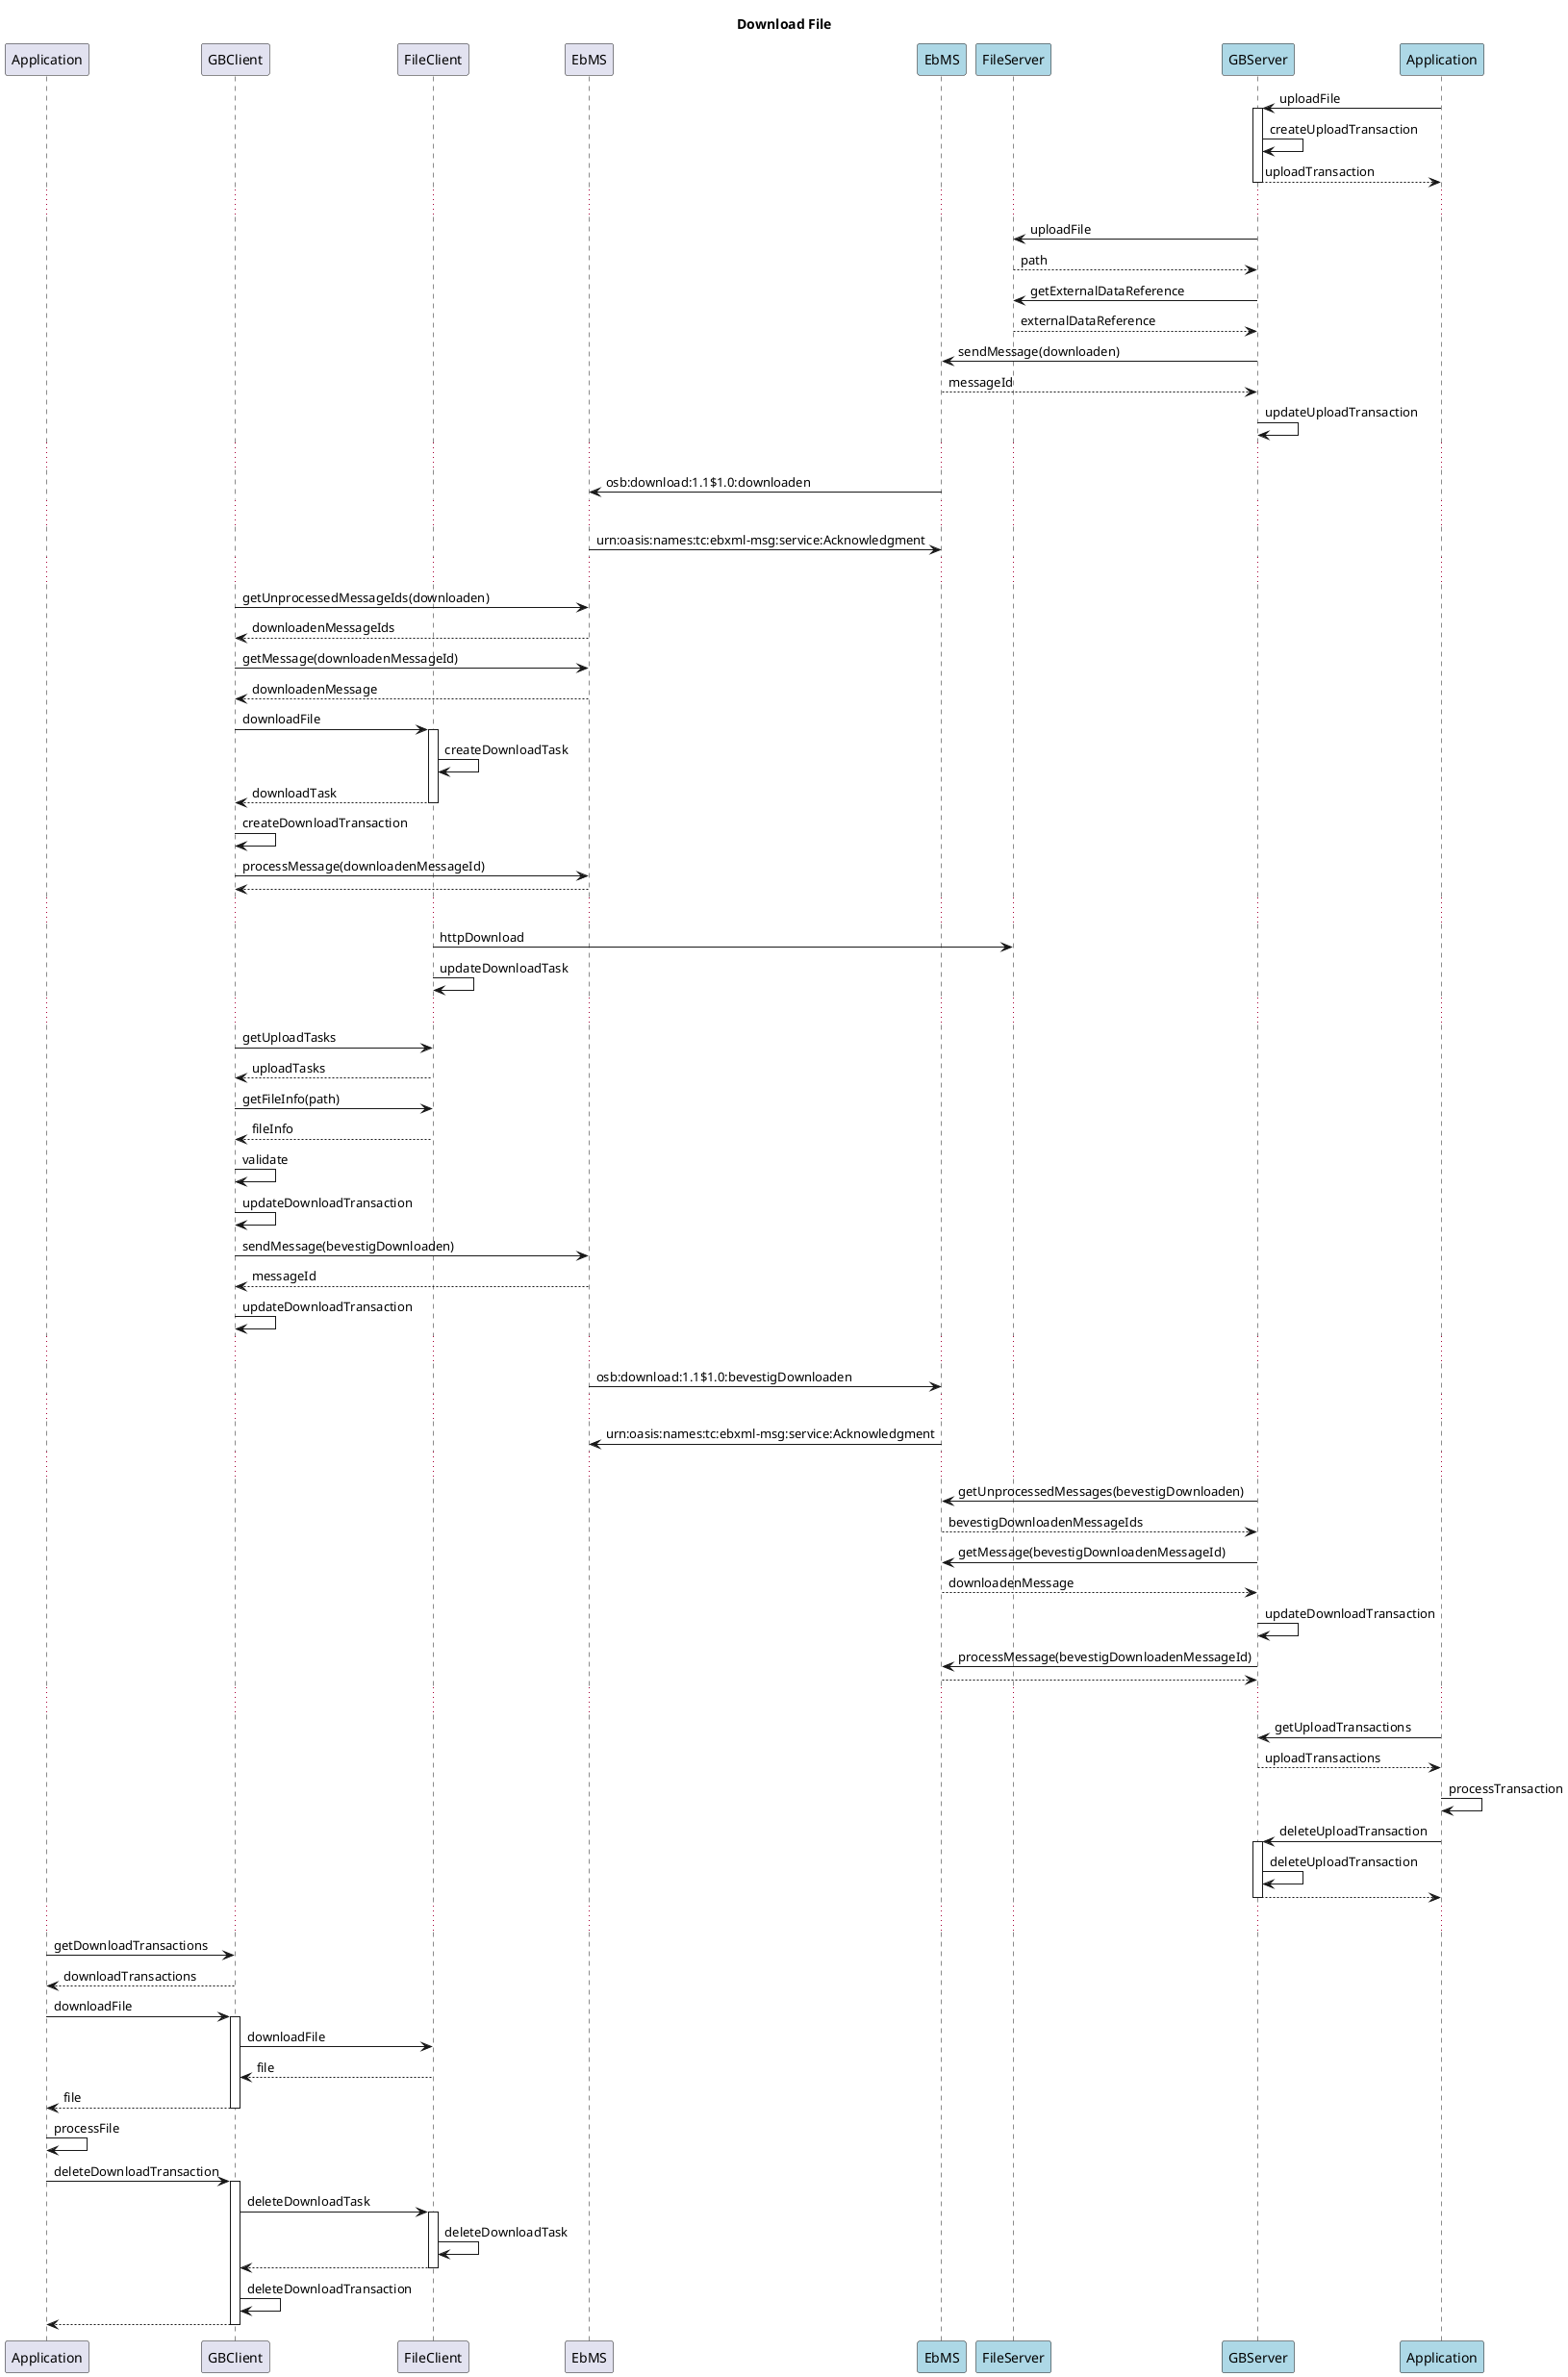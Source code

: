 @startuml
title Download File

participant Application
participant GBClient
participant FileClient
participant EbMS
participant "EbMS" as EbMS_R #lightblue
participant "FileServer" as FileServer #lightblue
participant "GBServer" as GBServer #lightblue
participant "Application" as Application_R #lightblue

Application_R -> GBServer: uploadFile
activate GBServer
GBServer -> GBServer: createUploadTransaction
GBServer --> Application_R: uploadTransaction
deactivate GBServer
...
GBServer -> FileServer: uploadFile
FileServer --> GBServer: path
GBServer -> FileServer: getExternalDataReference
FileServer --> GBServer: externalDataReference
GBServer -> EbMS_R: sendMessage(downloaden)
EbMS_R --> GBServer: messageId
GBServer -> GBServer: updateUploadTransaction
...
EbMS_R -> EbMS: osb:download:1.1$1.0:downloaden
...
EbMS -> EbMS_R: urn:oasis:names:tc:ebxml-msg:service:Acknowledgment
...
GBClient -> EbMS: getUnprocessedMessageIds(downloaden)
EbMS --> GBClient: downloadenMessageIds
GBClient -> EbMS: getMessage(downloadenMessageId)
EbMS --> GBClient: downloadenMessage
GBClient -> FileClient: downloadFile
activate FileClient
FileClient -> FileClient: createDownloadTask
FileClient --> GBClient: downloadTask
deactivate FileClient
GBClient -> GBClient: createDownloadTransaction
GBClient -> EbMS: processMessage(downloadenMessageId)
EbMS --> GBClient
...
FileClient -> FileServer: httpDownload
FileClient -> FileClient: updateDownloadTask
...
GBClient -> FileClient: getUploadTasks
FileClient --> GBClient: uploadTasks
GBClient -> FileClient: getFileInfo(path)
FileClient --> GBClient: fileInfo
GBClient -> GBClient: validate
GBClient -> GBClient: updateDownloadTransaction
GBClient -> EbMS: sendMessage(bevestigDownloaden)
EbMS --> GBClient: messageId
GBClient -> GBClient: updateDownloadTransaction
...
EbMS -> EbMS_R: osb:download:1.1$1.0:bevestigDownloaden
...
EbMS_R -> EbMS: urn:oasis:names:tc:ebxml-msg:service:Acknowledgment
...
GBServer -> EbMS_R: getUnprocessedMessages(bevestigDownloaden)
EbMS_R --> GBServer: bevestigDownloadenMessageIds
GBServer -> EbMS_R: getMessage(bevestigDownloadenMessageId)
EbMS_R --> GBServer: downloadenMessage
GBServer -> GBServer: updateDownloadTransaction
GBServer -> EbMS_R: processMessage(bevestigDownloadenMessageId)
EbMS_R --> GBServer
...
Application_R -> GBServer: getUploadTransactions
GBServer --> Application_R: uploadTransactions
Application_R -> Application_R: processTransaction
Application_R -> GBServer: deleteUploadTransaction
activate GBServer
GBServer -> GBServer: deleteUploadTransaction
GBServer --> Application_R
deactivate GBServer
...
Application -> GBClient: getDownloadTransactions
GBClient --> Application: downloadTransactions
Application -> GBClient: downloadFile
activate GBClient
GBClient -> FileClient: downloadFile
FileClient --> GBClient: file
GBClient --> Application: file
deactivate GBClient
Application -> Application: processFile
Application -> GBClient: deleteDownloadTransaction
activate GBClient
GBClient -> FileClient: deleteDownloadTask
activate FileClient
FileClient -> FileClient: deleteDownloadTask
FileClient --> GBClient
deactivate FileClient
GBClient -> GBClient: deleteDownloadTransaction
GBClient --> Application
deactivate GBClient

@enduml